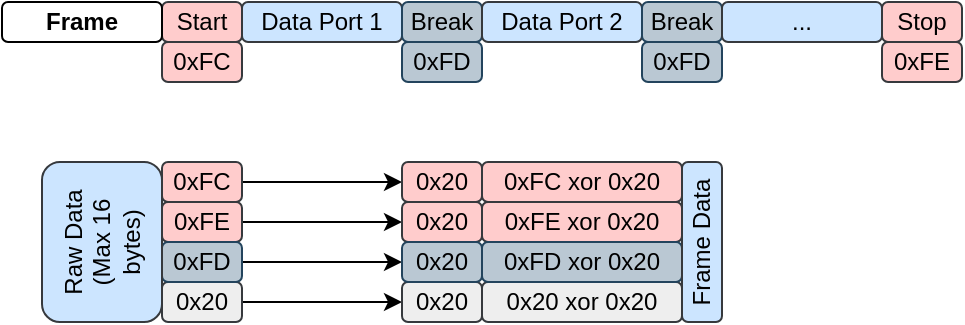 <mxfile version="21.6.1" type="device" pages="2">
  <diagram name="Protocol" id="aR2wOAgaJtz1UyNougG0">
    <mxGraphModel dx="615" dy="337" grid="1" gridSize="5" guides="1" tooltips="1" connect="1" arrows="1" fold="1" page="1" pageScale="1" pageWidth="1169" pageHeight="827" math="0" shadow="0">
      <root>
        <object label="" id="0">
          <mxCell />
        </object>
        <mxCell id="1" parent="0" />
        <mxCell id="8Z12-6_3xO63Zyjk72nj-4" value="Start" style="rounded=1;whiteSpace=wrap;html=1;fillColor=#ffcccc;strokeColor=#36393d;" parent="1" vertex="1">
          <mxGeometry x="100" y="20" width="40" height="20" as="geometry" />
        </mxCell>
        <mxCell id="8Z12-6_3xO63Zyjk72nj-29" value="Stop" style="rounded=1;whiteSpace=wrap;html=1;fillColor=#ffcccc;strokeColor=#36393d;" parent="1" vertex="1">
          <mxGeometry x="460" y="20" width="40" height="20" as="geometry" />
        </mxCell>
        <mxCell id="8Z12-6_3xO63Zyjk72nj-30" value="Frame" style="rounded=1;whiteSpace=wrap;html=1;fontStyle=1" parent="1" vertex="1">
          <mxGeometry x="20" y="20" width="80" height="20" as="geometry" />
        </mxCell>
        <mxCell id="8Z12-6_3xO63Zyjk72nj-33" value="Data Port 1" style="rounded=1;whiteSpace=wrap;html=1;fillColor=#cce5ff;strokeColor=#36393d;" parent="1" vertex="1">
          <mxGeometry x="140" y="20" width="80" height="20" as="geometry" />
        </mxCell>
        <mxCell id="K0e_AIw8wO67PwAtzc6p-18" style="edgeStyle=orthogonalEdgeStyle;rounded=0;orthogonalLoop=1;jettySize=auto;html=1;entryX=0;entryY=0.5;entryDx=0;entryDy=0;" edge="1" parent="1" source="8Z12-6_3xO63Zyjk72nj-46" target="8Z12-6_3xO63Zyjk72nj-50">
          <mxGeometry relative="1" as="geometry" />
        </mxCell>
        <mxCell id="8Z12-6_3xO63Zyjk72nj-46" value="0xFC" style="rounded=1;whiteSpace=wrap;html=1;fillColor=#ffcccc;strokeColor=#36393d;" parent="1" vertex="1">
          <mxGeometry x="100" y="100" width="40" height="20" as="geometry" />
        </mxCell>
        <mxCell id="K0e_AIw8wO67PwAtzc6p-19" style="edgeStyle=orthogonalEdgeStyle;rounded=0;orthogonalLoop=1;jettySize=auto;html=1;entryX=0;entryY=0.5;entryDx=0;entryDy=0;" edge="1" parent="1" source="8Z12-6_3xO63Zyjk72nj-47" target="8Z12-6_3xO63Zyjk72nj-57">
          <mxGeometry relative="1" as="geometry" />
        </mxCell>
        <mxCell id="8Z12-6_3xO63Zyjk72nj-47" value="0xFE" style="rounded=1;whiteSpace=wrap;html=1;fillColor=#ffcccc;strokeColor=#36393d;" parent="1" vertex="1">
          <mxGeometry x="100" y="120" width="40" height="20" as="geometry" />
        </mxCell>
        <mxCell id="8Z12-6_3xO63Zyjk72nj-50" value="0x20" style="rounded=1;whiteSpace=wrap;html=1;fillColor=#ffcccc;strokeColor=#36393d;" parent="1" vertex="1">
          <mxGeometry x="220" y="100" width="40" height="20" as="geometry" />
        </mxCell>
        <mxCell id="K0e_AIw8wO67PwAtzc6p-21" style="edgeStyle=orthogonalEdgeStyle;rounded=0;orthogonalLoop=1;jettySize=auto;html=1;entryX=0;entryY=0.5;entryDx=0;entryDy=0;" edge="1" parent="1" source="8Z12-6_3xO63Zyjk72nj-54" target="8Z12-6_3xO63Zyjk72nj-59">
          <mxGeometry relative="1" as="geometry" />
        </mxCell>
        <mxCell id="8Z12-6_3xO63Zyjk72nj-54" value="0x20" style="rounded=1;whiteSpace=wrap;html=1;fillColor=#eeeeee;strokeColor=#36393d;" parent="1" vertex="1">
          <mxGeometry x="100" y="160" width="40" height="20" as="geometry" />
        </mxCell>
        <mxCell id="8Z12-6_3xO63Zyjk72nj-56" value="0xFC xor 0x20" style="rounded=1;whiteSpace=wrap;html=1;fillColor=#ffcccc;strokeColor=#36393d;" parent="1" vertex="1">
          <mxGeometry x="260" y="100" width="100" height="20" as="geometry" />
        </mxCell>
        <mxCell id="8Z12-6_3xO63Zyjk72nj-57" value="0x20" style="rounded=1;whiteSpace=wrap;html=1;fillColor=#ffcccc;strokeColor=#36393d;" parent="1" vertex="1">
          <mxGeometry x="220" y="120" width="40" height="20" as="geometry" />
        </mxCell>
        <mxCell id="8Z12-6_3xO63Zyjk72nj-58" value="0xFE xor 0x20" style="rounded=1;whiteSpace=wrap;html=1;fillColor=#ffcccc;strokeColor=#36393d;" parent="1" vertex="1">
          <mxGeometry x="260" y="120" width="100" height="20" as="geometry" />
        </mxCell>
        <mxCell id="8Z12-6_3xO63Zyjk72nj-59" value="0x20" style="rounded=1;whiteSpace=wrap;html=1;fillColor=#eeeeee;strokeColor=#36393d;" parent="1" vertex="1">
          <mxGeometry x="220" y="160" width="40" height="20" as="geometry" />
        </mxCell>
        <mxCell id="8Z12-6_3xO63Zyjk72nj-60" value="0x20 xor 0x20" style="rounded=1;whiteSpace=wrap;html=1;fillColor=#eeeeee;strokeColor=#36393d;" parent="1" vertex="1">
          <mxGeometry x="260" y="160" width="100" height="20" as="geometry" />
        </mxCell>
        <mxCell id="K0e_AIw8wO67PwAtzc6p-1" value="Break" style="rounded=1;whiteSpace=wrap;html=1;fillColor=#bac8d3;strokeColor=#23445d;" vertex="1" parent="1">
          <mxGeometry x="220" y="20" width="40" height="20" as="geometry" />
        </mxCell>
        <mxCell id="K0e_AIw8wO67PwAtzc6p-2" value="Data Port 2" style="rounded=1;whiteSpace=wrap;html=1;fillColor=#cce5ff;strokeColor=#36393d;" vertex="1" parent="1">
          <mxGeometry x="260" y="20" width="80" height="20" as="geometry" />
        </mxCell>
        <mxCell id="K0e_AIw8wO67PwAtzc6p-3" value="Break" style="rounded=1;whiteSpace=wrap;html=1;fillColor=#bac8d3;strokeColor=#23445d;" vertex="1" parent="1">
          <mxGeometry x="340" y="20" width="40" height="20" as="geometry" />
        </mxCell>
        <mxCell id="K0e_AIw8wO67PwAtzc6p-4" value="..." style="rounded=1;whiteSpace=wrap;html=1;fillColor=#cce5ff;strokeColor=#36393d;" vertex="1" parent="1">
          <mxGeometry x="380" y="20" width="80" height="20" as="geometry" />
        </mxCell>
        <mxCell id="K0e_AIw8wO67PwAtzc6p-5" value="0xFC" style="rounded=1;whiteSpace=wrap;html=1;fillColor=#ffcccc;strokeColor=#36393d;" vertex="1" parent="1">
          <mxGeometry x="100" y="40" width="40" height="20" as="geometry" />
        </mxCell>
        <mxCell id="K0e_AIw8wO67PwAtzc6p-6" value="0xFD" style="rounded=1;whiteSpace=wrap;html=1;fillColor=#bac8d3;strokeColor=#23445d;" vertex="1" parent="1">
          <mxGeometry x="220" y="40" width="40" height="20" as="geometry" />
        </mxCell>
        <mxCell id="K0e_AIw8wO67PwAtzc6p-7" value="0xFD" style="rounded=1;whiteSpace=wrap;html=1;fillColor=#bac8d3;strokeColor=#23445d;" vertex="1" parent="1">
          <mxGeometry x="340" y="40" width="40" height="20" as="geometry" />
        </mxCell>
        <mxCell id="K0e_AIw8wO67PwAtzc6p-8" value="0xFE" style="rounded=1;whiteSpace=wrap;html=1;fillColor=#ffcccc;strokeColor=#36393d;" vertex="1" parent="1">
          <mxGeometry x="460" y="40" width="40" height="20" as="geometry" />
        </mxCell>
        <mxCell id="K0e_AIw8wO67PwAtzc6p-20" style="edgeStyle=orthogonalEdgeStyle;rounded=0;orthogonalLoop=1;jettySize=auto;html=1;entryX=0;entryY=0.5;entryDx=0;entryDy=0;" edge="1" parent="1" source="K0e_AIw8wO67PwAtzc6p-15" target="K0e_AIw8wO67PwAtzc6p-16">
          <mxGeometry relative="1" as="geometry" />
        </mxCell>
        <mxCell id="K0e_AIw8wO67PwAtzc6p-15" value="0xFD" style="rounded=1;whiteSpace=wrap;html=1;fillColor=#bac8d3;strokeColor=#23445d;" vertex="1" parent="1">
          <mxGeometry x="100" y="140" width="40" height="20" as="geometry" />
        </mxCell>
        <mxCell id="K0e_AIw8wO67PwAtzc6p-16" value="0x20" style="rounded=1;whiteSpace=wrap;html=1;fillColor=#bac8d3;strokeColor=#23445d;" vertex="1" parent="1">
          <mxGeometry x="220" y="140" width="40" height="20" as="geometry" />
        </mxCell>
        <mxCell id="K0e_AIw8wO67PwAtzc6p-17" value="0xFD xor 0x20" style="rounded=1;whiteSpace=wrap;html=1;fillColor=#bac8d3;strokeColor=#23445d;" vertex="1" parent="1">
          <mxGeometry x="260" y="140" width="100" height="20" as="geometry" />
        </mxCell>
        <mxCell id="K0e_AIw8wO67PwAtzc6p-22" value="Raw Data&lt;br&gt;(Max 16 bytes)" style="rounded=1;whiteSpace=wrap;html=1;fillColor=#cce5ff;strokeColor=#36393d;horizontal=0;verticalAlign=middle;" vertex="1" parent="1">
          <mxGeometry x="40" y="100" width="60" height="80" as="geometry" />
        </mxCell>
        <mxCell id="K0e_AIw8wO67PwAtzc6p-24" value="Frame Data" style="rounded=1;whiteSpace=wrap;html=1;fillColor=#cce5ff;strokeColor=#36393d;horizontal=0;verticalAlign=middle;" vertex="1" parent="1">
          <mxGeometry x="360" y="100" width="20" height="80" as="geometry" />
        </mxCell>
      </root>
    </mxGraphModel>
  </diagram>
  <diagram id="iJgINhgLVXsHhos38imA" name="Diagram">
    <mxGraphModel dx="1266" dy="694" grid="1" gridSize="10" guides="1" tooltips="1" connect="1" arrows="1" fold="1" page="1" pageScale="1" pageWidth="1169" pageHeight="827" math="0" shadow="0">
      <root>
        <mxCell id="0" />
        <mxCell id="1" parent="0" />
        <mxCell id="eGoDs2wazauaroB6ZKan-14" value="MCU" style="rounded=1;whiteSpace=wrap;html=1;horizontal=1;verticalAlign=top;fillColor=#cdeb8b;strokeColor=#36393d;fontSize=15;fontStyle=1" vertex="1" parent="1">
          <mxGeometry x="40" y="40" width="370" height="290" as="geometry" />
        </mxCell>
        <mxCell id="eGoDs2wazauaroB6ZKan-12" value="Console" style="rounded=1;whiteSpace=wrap;html=1;fillColor=#bac8d3;strokeColor=#23445d;" vertex="1" parent="1">
          <mxGeometry x="60" y="280" width="80" height="40" as="geometry" />
        </mxCell>
        <mxCell id="eGoDs2wazauaroB6ZKan-13" value="DFU" style="rounded=1;whiteSpace=wrap;html=1;fillColor=#d0cee2;strokeColor=#56517e;" vertex="1" parent="1">
          <mxGeometry x="60" y="230" width="80" height="40" as="geometry" />
        </mxCell>
        <mxCell id="eGoDs2wazauaroB6ZKan-10" value="UART1&lt;br&gt;(Cellular)" style="rounded=1;whiteSpace=wrap;html=1;fillColor=#fad7ac;strokeColor=#b46504;" vertex="1" parent="1">
          <mxGeometry x="60" y="80" width="80" height="40" as="geometry" />
        </mxCell>
        <mxCell id="eGoDs2wazauaroB6ZKan-11" value="UART2&lt;br&gt;(GPS)" style="rounded=1;whiteSpace=wrap;html=1;fillColor=#fad9d5;strokeColor=#ae4132;" vertex="1" parent="1">
          <mxGeometry x="60" y="130" width="80" height="40" as="geometry" />
        </mxCell>
        <mxCell id="eGoDs2wazauaroB6ZKan-15" value="UART&lt;br&gt;Mux" style="rounded=1;whiteSpace=wrap;html=1;horizontal=0;fillColor=#cce5ff;strokeColor=#36393d;" vertex="1" parent="1">
          <mxGeometry x="200" y="80" width="50" height="240" as="geometry" />
        </mxCell>
        <mxCell id="eGoDs2wazauaroB6ZKan-16" value="UART3&lt;br&gt;(Sensor)" style="rounded=1;whiteSpace=wrap;html=1;fillColor=#b1ddf0;strokeColor=#10739e;" vertex="1" parent="1">
          <mxGeometry x="60" y="180" width="80" height="40" as="geometry" />
        </mxCell>
        <mxCell id="eGoDs2wazauaroB6ZKan-18" value="" style="endArrow=classic;html=1;rounded=0;startArrow=classic;startFill=1;" edge="1" parent="1">
          <mxGeometry width="50" height="50" relative="1" as="geometry">
            <mxPoint x="140" y="99.7" as="sourcePoint" />
            <mxPoint x="200" y="99.7" as="targetPoint" />
          </mxGeometry>
        </mxCell>
        <mxCell id="eGoDs2wazauaroB6ZKan-19" value="" style="endArrow=classic;html=1;rounded=0;startArrow=classic;startFill=1;" edge="1" parent="1">
          <mxGeometry width="50" height="50" relative="1" as="geometry">
            <mxPoint x="140" y="149.7" as="sourcePoint" />
            <mxPoint x="200" y="149.7" as="targetPoint" />
          </mxGeometry>
        </mxCell>
        <mxCell id="eGoDs2wazauaroB6ZKan-20" value="" style="endArrow=classic;html=1;rounded=0;startArrow=classic;startFill=1;" edge="1" parent="1">
          <mxGeometry width="50" height="50" relative="1" as="geometry">
            <mxPoint x="140" y="199.7" as="sourcePoint" />
            <mxPoint x="200" y="199.7" as="targetPoint" />
          </mxGeometry>
        </mxCell>
        <mxCell id="eGoDs2wazauaroB6ZKan-21" value="" style="endArrow=classic;html=1;rounded=0;startArrow=classic;startFill=1;" edge="1" parent="1">
          <mxGeometry width="50" height="50" relative="1" as="geometry">
            <mxPoint x="140" y="249.7" as="sourcePoint" />
            <mxPoint x="200" y="249.7" as="targetPoint" />
          </mxGeometry>
        </mxCell>
        <mxCell id="eGoDs2wazauaroB6ZKan-22" value="" style="endArrow=classic;html=1;rounded=0;startArrow=classic;startFill=1;" edge="1" parent="1">
          <mxGeometry width="50" height="50" relative="1" as="geometry">
            <mxPoint x="140" y="299.7" as="sourcePoint" />
            <mxPoint x="200" y="299.7" as="targetPoint" />
          </mxGeometry>
        </mxCell>
        <mxCell id="eGoDs2wazauaroB6ZKan-23" value="UART0" style="rounded=1;whiteSpace=wrap;html=1;fillColor=#ffff88;strokeColor=#36393d;" vertex="1" parent="1">
          <mxGeometry x="310" y="180" width="80" height="40" as="geometry" />
        </mxCell>
        <mxCell id="eGoDs2wazauaroB6ZKan-24" value="" style="endArrow=classic;html=1;rounded=0;startArrow=classic;startFill=1;strokeWidth=3;dashed=1;strokeColor=#FF0000;" edge="1" parent="1">
          <mxGeometry width="50" height="50" relative="1" as="geometry">
            <mxPoint x="250" y="199.64" as="sourcePoint" />
            <mxPoint x="310" y="199.64" as="targetPoint" />
          </mxGeometry>
        </mxCell>
        <mxCell id="eGoDs2wazauaroB6ZKan-25" value="PC" style="rounded=1;whiteSpace=wrap;html=1;horizontal=1;verticalAlign=top;flipH=1;fillColor=#cdeb8b;strokeColor=#36393d;fontSize=15;fontStyle=1" vertex="1" parent="1">
          <mxGeometry x="530" y="40" width="510" height="290" as="geometry" />
        </mxCell>
        <mxCell id="eGoDs2wazauaroB6ZKan-26" value="Virtual Serial Port 5" style="rounded=1;whiteSpace=wrap;html=1;flipH=0;fillColor=#bac8d3;strokeColor=#23445d;" vertex="1" parent="1">
          <mxGeometry x="800" y="280" width="80" height="40" as="geometry" />
        </mxCell>
        <mxCell id="eGoDs2wazauaroB6ZKan-27" value="Virtual Serial Port 4" style="rounded=1;whiteSpace=wrap;html=1;flipH=0;fillColor=#d0cee2;strokeColor=#56517e;" vertex="1" parent="1">
          <mxGeometry x="800" y="230" width="80" height="40" as="geometry" />
        </mxCell>
        <mxCell id="eGoDs2wazauaroB6ZKan-28" value="Virtual Serial Port 1" style="rounded=1;whiteSpace=wrap;html=1;flipH=0;fillColor=#fad7ac;strokeColor=#b46504;" vertex="1" parent="1">
          <mxGeometry x="800" y="80" width="80" height="40" as="geometry" />
        </mxCell>
        <mxCell id="eGoDs2wazauaroB6ZKan-29" value="Virtual Serial Port 2" style="rounded=1;whiteSpace=wrap;html=1;flipH=0;fillColor=#fad9d5;strokeColor=#ae4132;" vertex="1" parent="1">
          <mxGeometry x="800" y="130" width="80" height="40" as="geometry" />
        </mxCell>
        <mxCell id="eGoDs2wazauaroB6ZKan-30" value="UART&lt;br&gt;Demux Application" style="rounded=1;whiteSpace=wrap;html=1;horizontal=0;flipH=0;fillColor=#cce5ff;strokeColor=#36393d;" vertex="1" parent="1">
          <mxGeometry x="690" y="80" width="50" height="240" as="geometry" />
        </mxCell>
        <mxCell id="eGoDs2wazauaroB6ZKan-31" value="Virtual Serial Port 3" style="rounded=1;whiteSpace=wrap;html=1;flipH=0;fillColor=#b1ddf0;strokeColor=#10739e;" vertex="1" parent="1">
          <mxGeometry x="800" y="180" width="80" height="40" as="geometry" />
        </mxCell>
        <mxCell id="eGoDs2wazauaroB6ZKan-32" value="" style="endArrow=classic;html=1;rounded=0;startArrow=classic;startFill=1;" edge="1" parent="1">
          <mxGeometry width="50" height="50" relative="1" as="geometry">
            <mxPoint x="740" y="99.5" as="sourcePoint" />
            <mxPoint x="800" y="99.5" as="targetPoint" />
          </mxGeometry>
        </mxCell>
        <mxCell id="eGoDs2wazauaroB6ZKan-33" value="" style="endArrow=classic;html=1;rounded=0;startArrow=classic;startFill=1;" edge="1" parent="1">
          <mxGeometry width="50" height="50" relative="1" as="geometry">
            <mxPoint x="740" y="149.5" as="sourcePoint" />
            <mxPoint x="800" y="149.5" as="targetPoint" />
          </mxGeometry>
        </mxCell>
        <mxCell id="eGoDs2wazauaroB6ZKan-34" value="" style="endArrow=classic;html=1;rounded=0;startArrow=classic;startFill=1;" edge="1" parent="1">
          <mxGeometry width="50" height="50" relative="1" as="geometry">
            <mxPoint x="740" y="199.5" as="sourcePoint" />
            <mxPoint x="800" y="199.5" as="targetPoint" />
          </mxGeometry>
        </mxCell>
        <mxCell id="eGoDs2wazauaroB6ZKan-35" value="" style="endArrow=classic;html=1;rounded=0;startArrow=classic;startFill=1;" edge="1" parent="1">
          <mxGeometry width="50" height="50" relative="1" as="geometry">
            <mxPoint x="740" y="249.5" as="sourcePoint" />
            <mxPoint x="800" y="249.5" as="targetPoint" />
          </mxGeometry>
        </mxCell>
        <mxCell id="eGoDs2wazauaroB6ZKan-36" value="" style="endArrow=classic;html=1;rounded=0;startArrow=classic;startFill=1;" edge="1" parent="1">
          <mxGeometry width="50" height="50" relative="1" as="geometry">
            <mxPoint x="740" y="299.5" as="sourcePoint" />
            <mxPoint x="800" y="299.5" as="targetPoint" />
          </mxGeometry>
        </mxCell>
        <mxCell id="eGoDs2wazauaroB6ZKan-37" value="Serial Port 0&lt;br&gt;(Hardware)" style="rounded=1;whiteSpace=wrap;html=1;flipH=1;fillColor=#ffff88;strokeColor=#36393d;" vertex="1" parent="1">
          <mxGeometry x="550" y="180" width="80" height="40" as="geometry" />
        </mxCell>
        <mxCell id="eGoDs2wazauaroB6ZKan-38" value="" style="endArrow=classic;html=1;rounded=0;startArrow=classic;startFill=1;strokeWidth=3;dashed=1;strokeColor=#FF0000;" edge="1" parent="1">
          <mxGeometry width="50" height="50" relative="1" as="geometry">
            <mxPoint x="630" y="199.5" as="sourcePoint" />
            <mxPoint x="690" y="199.5" as="targetPoint" />
          </mxGeometry>
        </mxCell>
        <mxCell id="eGoDs2wazauaroB6ZKan-39" style="edgeStyle=orthogonalEdgeStyle;rounded=0;orthogonalLoop=1;jettySize=auto;html=1;startArrow=classic;startFill=1;strokeWidth=3;dashed=1;strokeColor=#FF0000;" edge="1" parent="1" source="eGoDs2wazauaroB6ZKan-23" target="eGoDs2wazauaroB6ZKan-37">
          <mxGeometry relative="1" as="geometry" />
        </mxCell>
        <mxCell id="eGoDs2wazauaroB6ZKan-40" value="" style="endArrow=classic;html=1;rounded=0;startArrow=classic;startFill=1;" edge="1" parent="1">
          <mxGeometry width="50" height="50" relative="1" as="geometry">
            <mxPoint x="880" y="99.58" as="sourcePoint" />
            <mxPoint x="940" y="99.58" as="targetPoint" />
          </mxGeometry>
        </mxCell>
        <mxCell id="eGoDs2wazauaroB6ZKan-41" value="" style="endArrow=classic;html=1;rounded=0;startArrow=classic;startFill=1;" edge="1" parent="1">
          <mxGeometry width="50" height="50" relative="1" as="geometry">
            <mxPoint x="880" y="149.58" as="sourcePoint" />
            <mxPoint x="940" y="149.58" as="targetPoint" />
          </mxGeometry>
        </mxCell>
        <mxCell id="eGoDs2wazauaroB6ZKan-42" value="" style="endArrow=classic;html=1;rounded=0;startArrow=classic;startFill=1;" edge="1" parent="1">
          <mxGeometry width="50" height="50" relative="1" as="geometry">
            <mxPoint x="880" y="199.58" as="sourcePoint" />
            <mxPoint x="940" y="199.58" as="targetPoint" />
          </mxGeometry>
        </mxCell>
        <mxCell id="eGoDs2wazauaroB6ZKan-43" value="" style="endArrow=classic;html=1;rounded=0;startArrow=classic;startFill=1;" edge="1" parent="1">
          <mxGeometry width="50" height="50" relative="1" as="geometry">
            <mxPoint x="880" y="249.58" as="sourcePoint" />
            <mxPoint x="940" y="249.58" as="targetPoint" />
          </mxGeometry>
        </mxCell>
        <mxCell id="eGoDs2wazauaroB6ZKan-44" value="" style="endArrow=classic;html=1;rounded=0;startArrow=classic;startFill=1;" edge="1" parent="1">
          <mxGeometry width="50" height="50" relative="1" as="geometry">
            <mxPoint x="880" y="299.58" as="sourcePoint" />
            <mxPoint x="940" y="299.58" as="targetPoint" />
          </mxGeometry>
        </mxCell>
        <mxCell id="eGoDs2wazauaroB6ZKan-45" value="Console App" style="rounded=1;whiteSpace=wrap;html=1;flipH=0;fillColor=#bac8d3;strokeColor=#23445d;" vertex="1" parent="1">
          <mxGeometry x="940" y="280" width="80" height="40" as="geometry" />
        </mxCell>
        <mxCell id="eGoDs2wazauaroB6ZKan-46" value="DFU App" style="rounded=1;whiteSpace=wrap;html=1;flipH=0;fillColor=#d0cee2;strokeColor=#56517e;" vertex="1" parent="1">
          <mxGeometry x="940" y="230" width="80" height="40" as="geometry" />
        </mxCell>
        <mxCell id="eGoDs2wazauaroB6ZKan-47" value="Cellular App" style="rounded=1;whiteSpace=wrap;html=1;flipH=0;fillColor=#fad7ac;strokeColor=#b46504;" vertex="1" parent="1">
          <mxGeometry x="940" y="80" width="80" height="40" as="geometry" />
        </mxCell>
        <mxCell id="eGoDs2wazauaroB6ZKan-48" value="GPS App" style="rounded=1;whiteSpace=wrap;html=1;flipH=0;fillColor=#fad9d5;strokeColor=#ae4132;" vertex="1" parent="1">
          <mxGeometry x="940" y="130" width="80" height="40" as="geometry" />
        </mxCell>
        <mxCell id="eGoDs2wazauaroB6ZKan-49" value="Sensor App" style="rounded=1;whiteSpace=wrap;html=1;flipH=0;fillColor=#b1ddf0;strokeColor=#10739e;" vertex="1" parent="1">
          <mxGeometry x="940" y="180" width="80" height="40" as="geometry" />
        </mxCell>
      </root>
    </mxGraphModel>
  </diagram>
</mxfile>
